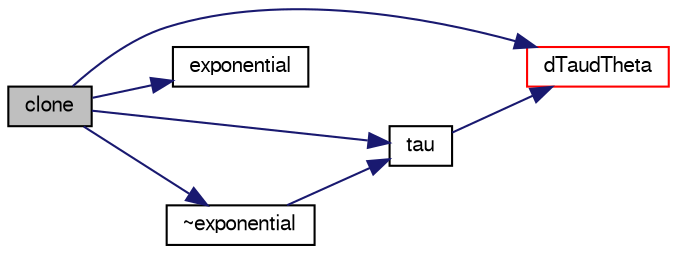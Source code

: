 digraph "clone"
{
  bgcolor="transparent";
  edge [fontname="FreeSans",fontsize="10",labelfontname="FreeSans",labelfontsize="10"];
  node [fontname="FreeSans",fontsize="10",shape=record];
  rankdir="LR";
  Node14 [label="clone",height=0.2,width=0.4,color="black", fillcolor="grey75", style="filled", fontcolor="black"];
  Node14 -> Node15 [color="midnightblue",fontsize="10",style="solid",fontname="FreeSans"];
  Node15 [label="dTaudTheta",height=0.2,width=0.4,color="red",URL="$a24262.html#a9d326c9d0293a0872ca85acf4784a7a6",tooltip="Collision stress derivaive w.r.t. the volume fraction. "];
  Node14 -> Node18 [color="midnightblue",fontsize="10",style="solid",fontname="FreeSans"];
  Node18 [label="exponential",height=0.2,width=0.4,color="black",URL="$a24262.html#a30bd6c1c44054291c98406dfad85466e",tooltip="Constructors. "];
  Node14 -> Node19 [color="midnightblue",fontsize="10",style="solid",fontname="FreeSans"];
  Node19 [label="tau",height=0.2,width=0.4,color="black",URL="$a24262.html#a44ea6a7ec2a1e2f86ef925e0f78efc09",tooltip="Member Functions. "];
  Node19 -> Node15 [color="midnightblue",fontsize="10",style="solid",fontname="FreeSans"];
  Node14 -> Node20 [color="midnightblue",fontsize="10",style="solid",fontname="FreeSans"];
  Node20 [label="~exponential",height=0.2,width=0.4,color="black",URL="$a24262.html#afb02cf01a267364c6ffb102289f5d30a",tooltip="Destructor. "];
  Node20 -> Node19 [color="midnightblue",fontsize="10",style="solid",fontname="FreeSans"];
}
